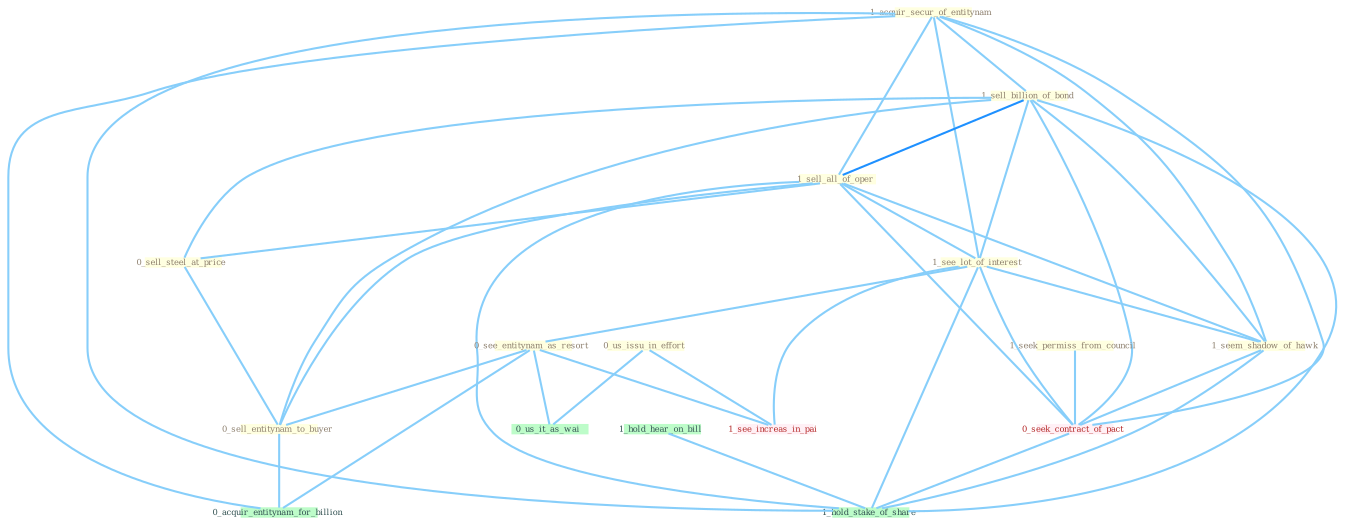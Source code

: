 Graph G{ 
    node
    [shape=polygon,style=filled,width=.5,height=.06,color="#BDFCC9",fixedsize=true,fontsize=4,
    fontcolor="#2f4f4f"];
    {node
    [color="#ffffe0", fontcolor="#8b7d6b"] "1_acquir_secur_of_entitynam " "1_sell_billion_of_bond " "0_us_issu_in_effort " "1_seek_permiss_from_council " "1_sell_all_of_oper " "0_sell_steel_at_price " "1_see_lot_of_interest " "1_seem_shadow_of_hawk " "0_see_entitynam_as_resort " "0_sell_entitynam_to_buyer "}
{node [color="#fff0f5", fontcolor="#b22222"] "0_seek_contract_of_pact " "1_see_increas_in_pai "}
edge [color="#B0E2FF"];

	"1_acquir_secur_of_entitynam " -- "1_sell_billion_of_bond " [w="1", color="#87cefa" ];
	"1_acquir_secur_of_entitynam " -- "1_sell_all_of_oper " [w="1", color="#87cefa" ];
	"1_acquir_secur_of_entitynam " -- "1_see_lot_of_interest " [w="1", color="#87cefa" ];
	"1_acquir_secur_of_entitynam " -- "1_seem_shadow_of_hawk " [w="1", color="#87cefa" ];
	"1_acquir_secur_of_entitynam " -- "0_seek_contract_of_pact " [w="1", color="#87cefa" ];
	"1_acquir_secur_of_entitynam " -- "0_acquir_entitynam_for_billion " [w="1", color="#87cefa" ];
	"1_acquir_secur_of_entitynam " -- "1_hold_stake_of_share " [w="1", color="#87cefa" ];
	"1_sell_billion_of_bond " -- "1_sell_all_of_oper " [w="2", color="#1e90ff" , len=0.8];
	"1_sell_billion_of_bond " -- "0_sell_steel_at_price " [w="1", color="#87cefa" ];
	"1_sell_billion_of_bond " -- "1_see_lot_of_interest " [w="1", color="#87cefa" ];
	"1_sell_billion_of_bond " -- "1_seem_shadow_of_hawk " [w="1", color="#87cefa" ];
	"1_sell_billion_of_bond " -- "0_sell_entitynam_to_buyer " [w="1", color="#87cefa" ];
	"1_sell_billion_of_bond " -- "0_seek_contract_of_pact " [w="1", color="#87cefa" ];
	"1_sell_billion_of_bond " -- "1_hold_stake_of_share " [w="1", color="#87cefa" ];
	"0_us_issu_in_effort " -- "0_us_it_as_wai " [w="1", color="#87cefa" ];
	"0_us_issu_in_effort " -- "1_see_increas_in_pai " [w="1", color="#87cefa" ];
	"1_seek_permiss_from_council " -- "0_seek_contract_of_pact " [w="1", color="#87cefa" ];
	"1_sell_all_of_oper " -- "0_sell_steel_at_price " [w="1", color="#87cefa" ];
	"1_sell_all_of_oper " -- "1_see_lot_of_interest " [w="1", color="#87cefa" ];
	"1_sell_all_of_oper " -- "1_seem_shadow_of_hawk " [w="1", color="#87cefa" ];
	"1_sell_all_of_oper " -- "0_sell_entitynam_to_buyer " [w="1", color="#87cefa" ];
	"1_sell_all_of_oper " -- "0_seek_contract_of_pact " [w="1", color="#87cefa" ];
	"1_sell_all_of_oper " -- "1_hold_stake_of_share " [w="1", color="#87cefa" ];
	"0_sell_steel_at_price " -- "0_sell_entitynam_to_buyer " [w="1", color="#87cefa" ];
	"1_see_lot_of_interest " -- "1_seem_shadow_of_hawk " [w="1", color="#87cefa" ];
	"1_see_lot_of_interest " -- "0_see_entitynam_as_resort " [w="1", color="#87cefa" ];
	"1_see_lot_of_interest " -- "0_seek_contract_of_pact " [w="1", color="#87cefa" ];
	"1_see_lot_of_interest " -- "1_see_increas_in_pai " [w="1", color="#87cefa" ];
	"1_see_lot_of_interest " -- "1_hold_stake_of_share " [w="1", color="#87cefa" ];
	"1_seem_shadow_of_hawk " -- "0_seek_contract_of_pact " [w="1", color="#87cefa" ];
	"1_seem_shadow_of_hawk " -- "1_hold_stake_of_share " [w="1", color="#87cefa" ];
	"0_see_entitynam_as_resort " -- "0_sell_entitynam_to_buyer " [w="1", color="#87cefa" ];
	"0_see_entitynam_as_resort " -- "0_us_it_as_wai " [w="1", color="#87cefa" ];
	"0_see_entitynam_as_resort " -- "0_acquir_entitynam_for_billion " [w="1", color="#87cefa" ];
	"0_see_entitynam_as_resort " -- "1_see_increas_in_pai " [w="1", color="#87cefa" ];
	"0_sell_entitynam_to_buyer " -- "0_acquir_entitynam_for_billion " [w="1", color="#87cefa" ];
	"0_seek_contract_of_pact " -- "1_hold_stake_of_share " [w="1", color="#87cefa" ];
	"1_hold_hear_on_bill " -- "1_hold_stake_of_share " [w="1", color="#87cefa" ];
}